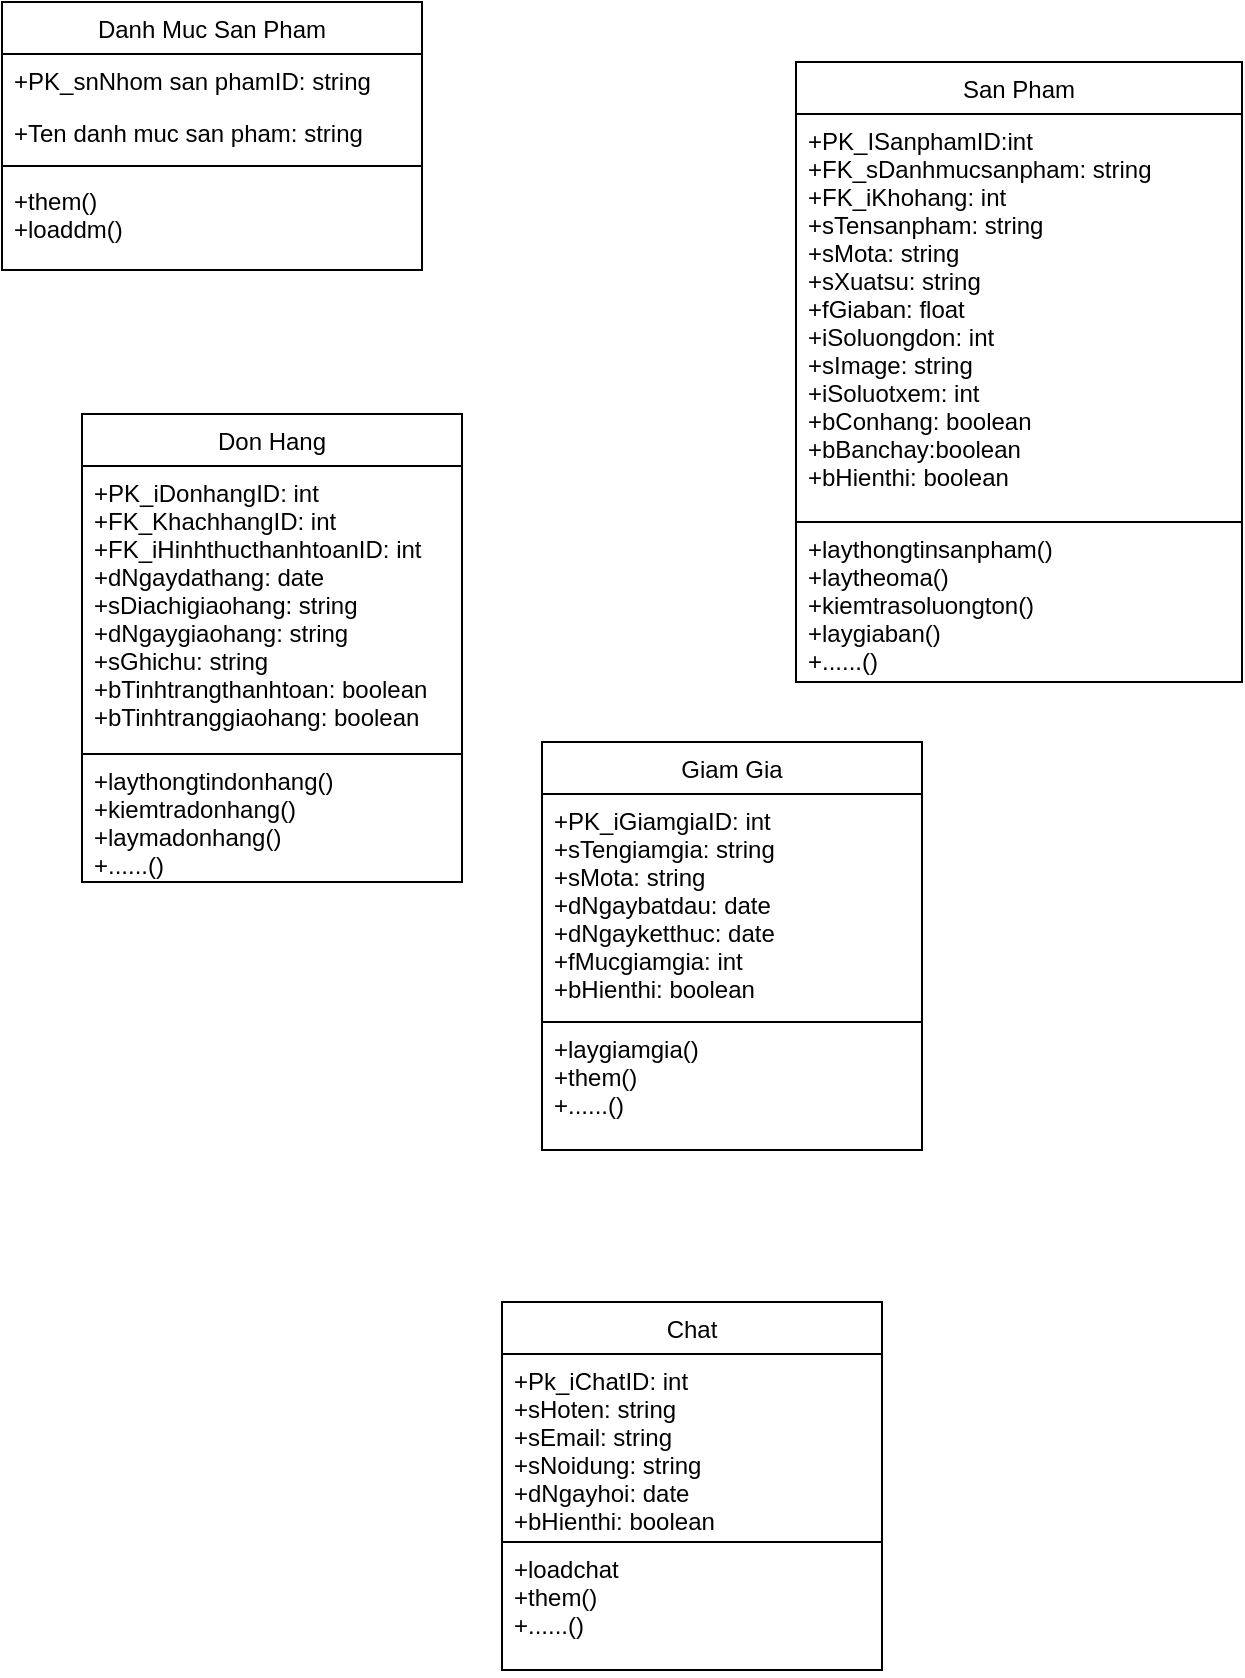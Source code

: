 <mxfile version="20.0.4" type="github">
  <diagram id="C5RBs43oDa-KdzZeNtuy" name="Page-1">
    <mxGraphModel dx="257" dy="529" grid="1" gridSize="10" guides="1" tooltips="1" connect="1" arrows="1" fold="1" page="1" pageScale="1" pageWidth="827" pageHeight="1169" math="0" shadow="0">
      <root>
        <mxCell id="WIyWlLk6GJQsqaUBKTNV-0" />
        <mxCell id="WIyWlLk6GJQsqaUBKTNV-1" parent="WIyWlLk6GJQsqaUBKTNV-0" />
        <mxCell id="zkfFHV4jXpPFQw0GAbJ--0" value="Danh Muc San Pham" style="swimlane;fontStyle=0;align=center;verticalAlign=top;childLayout=stackLayout;horizontal=1;startSize=26;horizontalStack=0;resizeParent=1;resizeLast=0;collapsible=1;marginBottom=0;rounded=0;shadow=0;strokeWidth=1;" parent="WIyWlLk6GJQsqaUBKTNV-1" vertex="1">
          <mxGeometry x="110" y="90" width="210" height="134" as="geometry">
            <mxRectangle x="230" y="140" width="160" height="26" as="alternateBounds" />
          </mxGeometry>
        </mxCell>
        <mxCell id="zkfFHV4jXpPFQw0GAbJ--1" value="+PK_snNhom san phamID: string" style="text;align=left;verticalAlign=top;spacingLeft=4;spacingRight=4;overflow=hidden;rotatable=0;points=[[0,0.5],[1,0.5]];portConstraint=eastwest;" parent="zkfFHV4jXpPFQw0GAbJ--0" vertex="1">
          <mxGeometry y="26" width="210" height="26" as="geometry" />
        </mxCell>
        <mxCell id="zkfFHV4jXpPFQw0GAbJ--2" value="+Ten danh muc san pham: string" style="text;align=left;verticalAlign=top;spacingLeft=4;spacingRight=4;overflow=hidden;rotatable=0;points=[[0,0.5],[1,0.5]];portConstraint=eastwest;rounded=0;shadow=0;html=0;" parent="zkfFHV4jXpPFQw0GAbJ--0" vertex="1">
          <mxGeometry y="52" width="210" height="26" as="geometry" />
        </mxCell>
        <mxCell id="zkfFHV4jXpPFQw0GAbJ--4" value="" style="line;html=1;strokeWidth=1;align=left;verticalAlign=middle;spacingTop=-1;spacingLeft=3;spacingRight=3;rotatable=0;labelPosition=right;points=[];portConstraint=eastwest;" parent="zkfFHV4jXpPFQw0GAbJ--0" vertex="1">
          <mxGeometry y="78" width="210" height="8" as="geometry" />
        </mxCell>
        <mxCell id="zkfFHV4jXpPFQw0GAbJ--5" value="+them()&#xa;+loaddm()" style="text;align=left;verticalAlign=top;spacingLeft=4;spacingRight=4;overflow=hidden;rotatable=0;points=[[0,0.5],[1,0.5]];portConstraint=eastwest;" parent="zkfFHV4jXpPFQw0GAbJ--0" vertex="1">
          <mxGeometry y="86" width="210" height="48" as="geometry" />
        </mxCell>
        <mxCell id="zkfFHV4jXpPFQw0GAbJ--17" value="San Pham" style="swimlane;fontStyle=0;align=center;verticalAlign=top;childLayout=stackLayout;horizontal=1;startSize=26;horizontalStack=0;resizeParent=1;resizeLast=0;collapsible=1;marginBottom=0;rounded=0;shadow=0;strokeWidth=1;" parent="WIyWlLk6GJQsqaUBKTNV-1" vertex="1">
          <mxGeometry x="507" y="120" width="223" height="230" as="geometry">
            <mxRectangle x="550" y="140" width="160" height="26" as="alternateBounds" />
          </mxGeometry>
        </mxCell>
        <mxCell id="zkfFHV4jXpPFQw0GAbJ--18" value="+PK_ISanphamID:int&#xa;+FK_sDanhmucsanpham: string&#xa;+FK_iKhohang: int&#xa;+sTensanpham: string&#xa;+sMota: string&#xa;+sXuatsu: string&#xa;+fGiaban: float&#xa;+iSoluongdon: int&#xa;+sImage: string&#xa;+iSoluotxem: int&#xa;+bConhang: boolean&#xa;+bBanchay:boolean&#xa;+bHienthi: boolean&#xa;" style="text;align=left;verticalAlign=top;spacingLeft=4;spacingRight=4;overflow=hidden;rotatable=0;points=[[0,0.5],[1,0.5]];portConstraint=eastwest;" parent="zkfFHV4jXpPFQw0GAbJ--17" vertex="1">
          <mxGeometry y="26" width="223" height="194" as="geometry" />
        </mxCell>
        <mxCell id="l2INNSJjZaGW3l-dlvaP-5" value="+laythongtinsanpham()&#xa;+laytheoma()&#xa;+kiemtrasoluongton()&#xa;+laygiaban()&#xa;+......()" style="text;align=left;verticalAlign=top;spacingLeft=4;spacingRight=4;overflow=hidden;rotatable=0;points=[[0,0.5],[1,0.5]];portConstraint=eastwest;strokeColor=default;" vertex="1" parent="WIyWlLk6GJQsqaUBKTNV-1">
          <mxGeometry x="507" y="350" width="223" height="80" as="geometry" />
        </mxCell>
        <mxCell id="l2INNSJjZaGW3l-dlvaP-8" value="Don Hang" style="swimlane;fontStyle=0;align=center;verticalAlign=top;childLayout=stackLayout;horizontal=1;startSize=26;horizontalStack=0;resizeParent=1;resizeLast=0;collapsible=1;marginBottom=0;rounded=0;shadow=0;strokeWidth=1;" vertex="1" parent="WIyWlLk6GJQsqaUBKTNV-1">
          <mxGeometry x="150" y="296" width="190" height="170" as="geometry">
            <mxRectangle x="230" y="140" width="160" height="26" as="alternateBounds" />
          </mxGeometry>
        </mxCell>
        <mxCell id="l2INNSJjZaGW3l-dlvaP-9" value="+PK_iDonhangID: int&#xa;+FK_KhachhangID: int&#xa;+FK_iHinhthucthanhtoanID: int&#xa;+dNgaydathang: date&#xa;+sDiachigiaohang: string&#xa;+dNgaygiaohang: string&#xa;+sGhichu: string&#xa;+bTinhtrangthanhtoan: boolean&#xa;+bTinhtranggiaohang: boolean" style="text;align=left;verticalAlign=top;spacingLeft=4;spacingRight=4;overflow=hidden;rotatable=0;points=[[0,0.5],[1,0.5]];portConstraint=eastwest;" vertex="1" parent="l2INNSJjZaGW3l-dlvaP-8">
          <mxGeometry y="26" width="190" height="144" as="geometry" />
        </mxCell>
        <mxCell id="l2INNSJjZaGW3l-dlvaP-13" value="+laythongtindonhang()&#xa;+kiemtradonhang()&#xa;+laymadonhang()&#xa;+......()" style="text;align=left;verticalAlign=top;spacingLeft=4;spacingRight=4;overflow=hidden;rotatable=0;points=[[0,0.5],[1,0.5]];portConstraint=eastwest;strokeColor=default;" vertex="1" parent="WIyWlLk6GJQsqaUBKTNV-1">
          <mxGeometry x="150" y="466" width="190" height="64" as="geometry" />
        </mxCell>
        <mxCell id="l2INNSJjZaGW3l-dlvaP-14" value="Giam Gia" style="swimlane;fontStyle=0;align=center;verticalAlign=top;childLayout=stackLayout;horizontal=1;startSize=26;horizontalStack=0;resizeParent=1;resizeLast=0;collapsible=1;marginBottom=0;rounded=0;shadow=0;strokeWidth=1;" vertex="1" parent="WIyWlLk6GJQsqaUBKTNV-1">
          <mxGeometry x="380" y="460" width="190" height="140" as="geometry">
            <mxRectangle x="230" y="140" width="160" height="26" as="alternateBounds" />
          </mxGeometry>
        </mxCell>
        <mxCell id="l2INNSJjZaGW3l-dlvaP-15" value="+PK_iGiamgiaID: int&#xa;+sTengiamgia: string&#xa;+sMota: string&#xa;+dNgaybatdau: date&#xa;+dNgayketthuc: date&#xa;+fMucgiamgia: int&#xa;+bHienthi: boolean" style="text;align=left;verticalAlign=top;spacingLeft=4;spacingRight=4;overflow=hidden;rotatable=0;points=[[0,0.5],[1,0.5]];portConstraint=eastwest;" vertex="1" parent="l2INNSJjZaGW3l-dlvaP-14">
          <mxGeometry y="26" width="190" height="114" as="geometry" />
        </mxCell>
        <mxCell id="l2INNSJjZaGW3l-dlvaP-16" value="+laygiamgia()&#xa;+them()&#xa;+......()" style="text;align=left;verticalAlign=top;spacingLeft=4;spacingRight=4;overflow=hidden;rotatable=0;points=[[0,0.5],[1,0.5]];portConstraint=eastwest;strokeColor=default;" vertex="1" parent="WIyWlLk6GJQsqaUBKTNV-1">
          <mxGeometry x="380" y="600" width="190" height="64" as="geometry" />
        </mxCell>
        <mxCell id="l2INNSJjZaGW3l-dlvaP-17" value="Chat" style="swimlane;fontStyle=0;align=center;verticalAlign=top;childLayout=stackLayout;horizontal=1;startSize=26;horizontalStack=0;resizeParent=1;resizeLast=0;collapsible=1;marginBottom=0;rounded=0;shadow=0;strokeWidth=1;" vertex="1" parent="WIyWlLk6GJQsqaUBKTNV-1">
          <mxGeometry x="360" y="740" width="190" height="120" as="geometry">
            <mxRectangle x="230" y="140" width="160" height="26" as="alternateBounds" />
          </mxGeometry>
        </mxCell>
        <mxCell id="l2INNSJjZaGW3l-dlvaP-18" value="+Pk_iChatID: int&#xa;+sHoten: string&#xa;+sEmail: string&#xa;+sNoidung: string&#xa;+dNgayhoi: date&#xa;+bHienthi: boolean" style="text;align=left;verticalAlign=top;spacingLeft=4;spacingRight=4;overflow=hidden;rotatable=0;points=[[0,0.5],[1,0.5]];portConstraint=eastwest;" vertex="1" parent="l2INNSJjZaGW3l-dlvaP-17">
          <mxGeometry y="26" width="190" height="94" as="geometry" />
        </mxCell>
        <mxCell id="l2INNSJjZaGW3l-dlvaP-19" value="+loadchat&#xa;+them()&#xa;+......()" style="text;align=left;verticalAlign=top;spacingLeft=4;spacingRight=4;overflow=hidden;rotatable=0;points=[[0,0.5],[1,0.5]];portConstraint=eastwest;strokeColor=default;" vertex="1" parent="WIyWlLk6GJQsqaUBKTNV-1">
          <mxGeometry x="360" y="860" width="190" height="64" as="geometry" />
        </mxCell>
      </root>
    </mxGraphModel>
  </diagram>
</mxfile>
